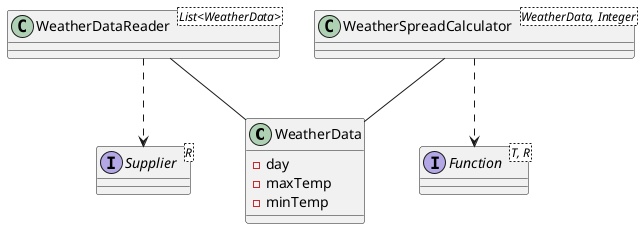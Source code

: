 @startuml

class WeatherData {
  - day
  - maxTemp
  - minTemp
}

class WeatherDataReader<List<WeatherData>>
class WeatherSpreadCalculator<WeatherData, Integer>
interface Function<T, R>
interface Supplier<R>

WeatherSpreadCalculator ..> Function
WeatherSpreadCalculator -- WeatherData
WeatherDataReader ..> Supplier
WeatherDataReader -- WeatherData

@enduml
